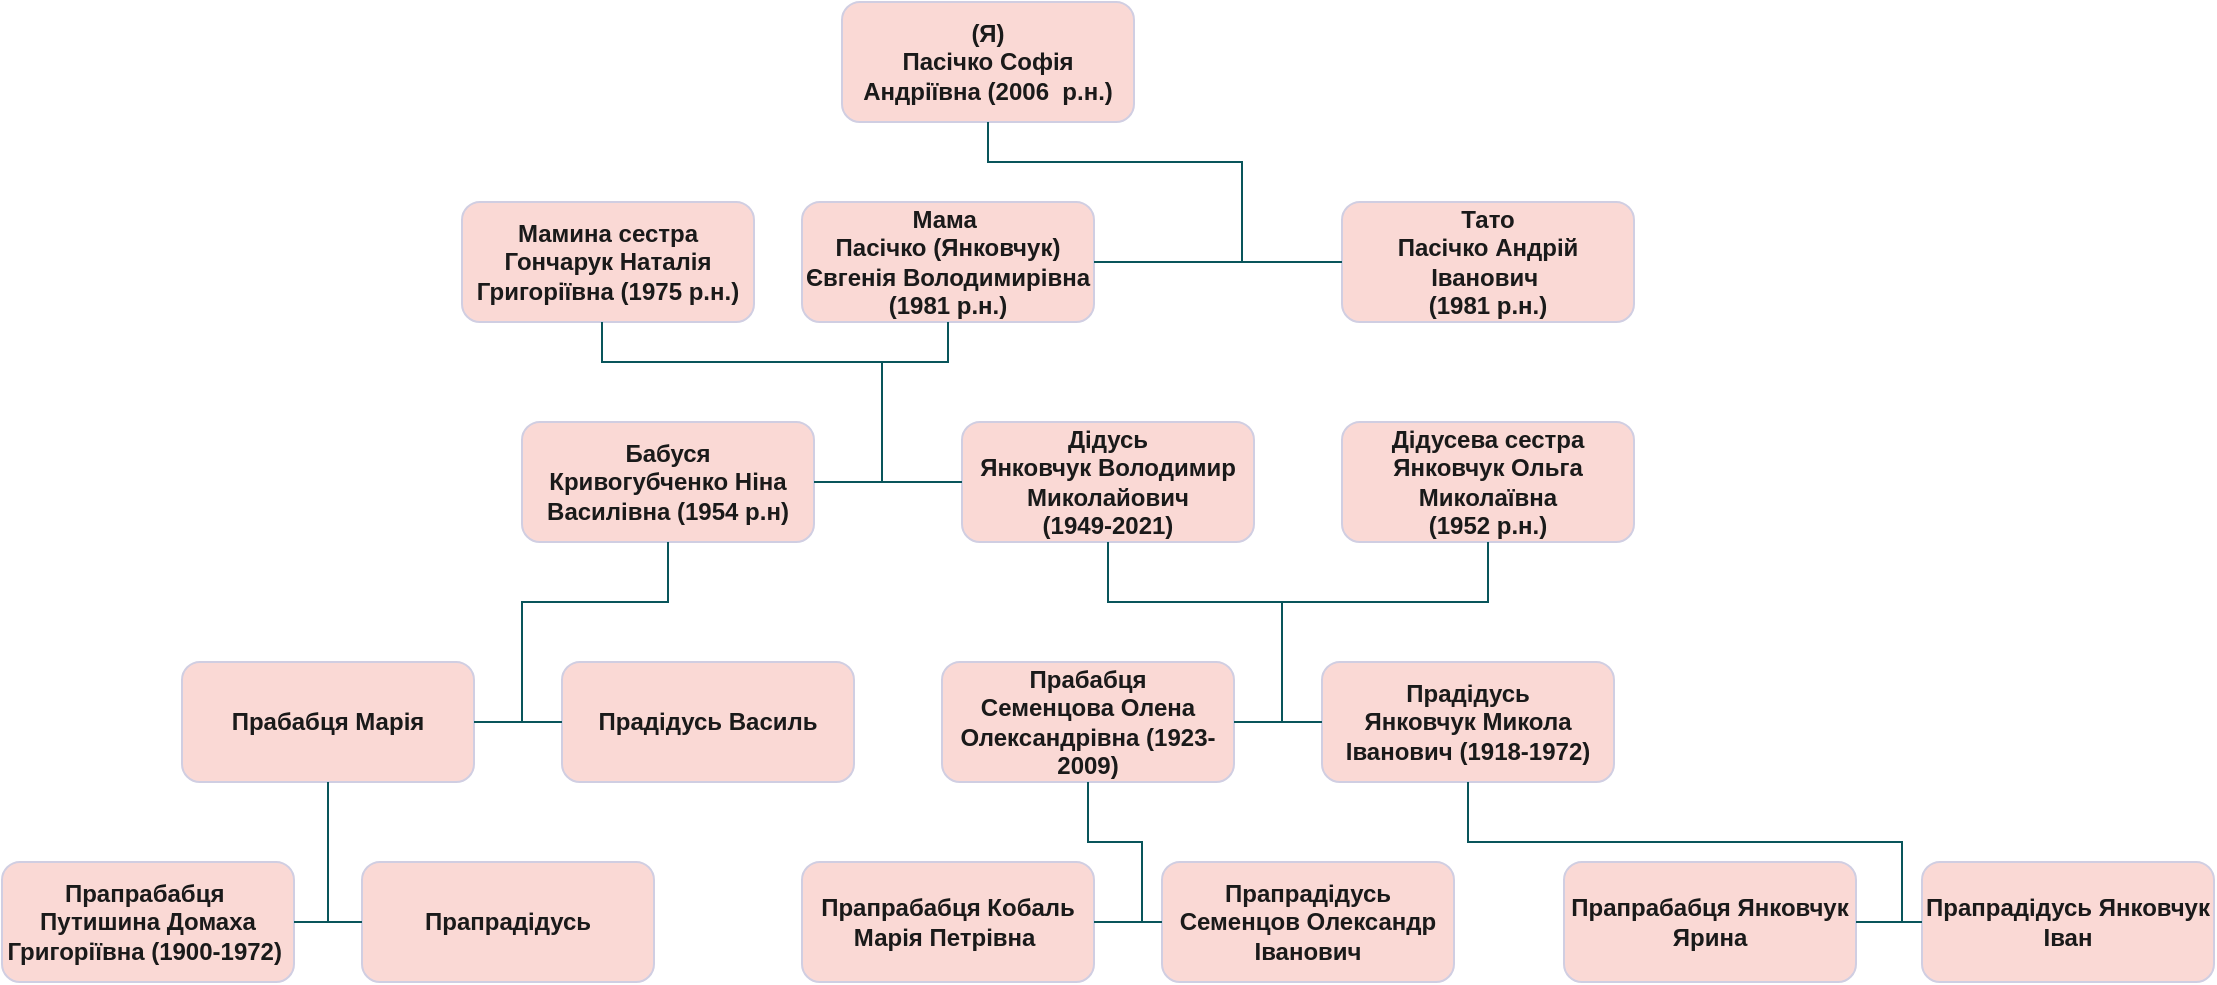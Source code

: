 <mxfile version="22.1.7" type="github">
  <diagram name="Сторінка-1" id="hBKNyw_i9zzFcSzgAf2W">
    <mxGraphModel dx="2227" dy="766" grid="1" gridSize="10" guides="1" tooltips="1" connect="1" arrows="1" fold="1" page="1" pageScale="1" pageWidth="827" pageHeight="1169" math="0" shadow="0">
      <root>
        <mxCell id="0" />
        <mxCell id="1" parent="0" />
        <mxCell id="rLDyrU-tx4LfPrTBMmk--1" value="&lt;b&gt;(Я)&lt;br&gt;Пасічко Софія Андріївна (2006&amp;nbsp; р.н.)&lt;/b&gt;" style="rounded=1;whiteSpace=wrap;html=1;fillColor=#FAD9D5;strokeColor=#D0CEE2;labelBackgroundColor=none;fontColor=#1A1A1A;" vertex="1" parent="1">
          <mxGeometry x="320" y="40" width="146" height="60" as="geometry" />
        </mxCell>
        <mxCell id="rLDyrU-tx4LfPrTBMmk--2" value="&lt;b&gt;Мама&amp;nbsp;&lt;br&gt;Пасічко (Янковчук) Євгенія Володимирівна (1981 р.н.)&lt;/b&gt;" style="rounded=1;whiteSpace=wrap;html=1;fillColor=#FAD9D5;strokeColor=#D0CEE2;labelBackgroundColor=none;fontColor=#1A1A1A;" vertex="1" parent="1">
          <mxGeometry x="300" y="140" width="146" height="60" as="geometry" />
        </mxCell>
        <mxCell id="rLDyrU-tx4LfPrTBMmk--3" value="&lt;b&gt;Мамина сестра&lt;br&gt;Гончарук Наталія Григоріївна (1975 р.н.)&lt;/b&gt;" style="rounded=1;whiteSpace=wrap;html=1;fillColor=#FAD9D5;strokeColor=#D0CEE2;labelBackgroundColor=none;fontColor=#1A1A1A;" vertex="1" parent="1">
          <mxGeometry x="130" y="140" width="146" height="60" as="geometry" />
        </mxCell>
        <mxCell id="rLDyrU-tx4LfPrTBMmk--4" value="&lt;b&gt;Тато&lt;br&gt;Пасічко Андрій Іванович&amp;nbsp;&lt;br&gt;(1981 р.н.)&lt;/b&gt;" style="rounded=1;whiteSpace=wrap;html=1;fillColor=#FAD9D5;strokeColor=#D0CEE2;labelBackgroundColor=none;fontColor=#1A1A1A;" vertex="1" parent="1">
          <mxGeometry x="570" y="140" width="146" height="60" as="geometry" />
        </mxCell>
        <mxCell id="rLDyrU-tx4LfPrTBMmk--6" value="&lt;b&gt;Дідусь&lt;br&gt;Янковчук Володимир Миколайович&lt;br&gt;(1949-2021)&lt;/b&gt;" style="rounded=1;whiteSpace=wrap;html=1;fillColor=#FAD9D5;strokeColor=#D0CEE2;labelBackgroundColor=none;fontColor=#1A1A1A;" vertex="1" parent="1">
          <mxGeometry x="380" y="250" width="146" height="60" as="geometry" />
        </mxCell>
        <mxCell id="rLDyrU-tx4LfPrTBMmk--7" value="&lt;b&gt;Бабуся&lt;br&gt;Кривогубченко Ніна Василівна (1954 р.н)&lt;/b&gt;" style="rounded=1;whiteSpace=wrap;html=1;fillColor=#FAD9D5;strokeColor=#D0CEE2;labelBackgroundColor=none;fontColor=#1A1A1A;" vertex="1" parent="1">
          <mxGeometry x="160" y="250" width="146" height="60" as="geometry" />
        </mxCell>
        <mxCell id="rLDyrU-tx4LfPrTBMmk--8" value="&lt;b&gt;Дідусева сестра&lt;br&gt;Янковчук Ольга Миколаївна&lt;br&gt;(1952 р.н.)&lt;/b&gt;" style="rounded=1;whiteSpace=wrap;html=1;fillColor=#FAD9D5;strokeColor=#D0CEE2;labelBackgroundColor=none;fontColor=#1A1A1A;" vertex="1" parent="1">
          <mxGeometry x="570" y="250" width="146" height="60" as="geometry" />
        </mxCell>
        <mxCell id="rLDyrU-tx4LfPrTBMmk--9" value="&lt;b&gt;Прабабця&lt;br&gt;Семенцова Олена Олександрівна (1923-2009)&lt;/b&gt;" style="rounded=1;whiteSpace=wrap;html=1;fillColor=#FAD9D5;strokeColor=#D0CEE2;labelBackgroundColor=none;fontColor=#1A1A1A;" vertex="1" parent="1">
          <mxGeometry x="370" y="370" width="146" height="60" as="geometry" />
        </mxCell>
        <mxCell id="rLDyrU-tx4LfPrTBMmk--10" value="&lt;b&gt;Прадідусь&lt;br&gt;Янковчук Микола Іванович (1918-1972)&lt;/b&gt;" style="rounded=1;whiteSpace=wrap;html=1;fillColor=#FAD9D5;strokeColor=#D0CEE2;labelBackgroundColor=none;fontColor=#1A1A1A;" vertex="1" parent="1">
          <mxGeometry x="560" y="370" width="146" height="60" as="geometry" />
        </mxCell>
        <mxCell id="rLDyrU-tx4LfPrTBMmk--18" value="" style="endArrow=none;html=1;rounded=0;strokeColor=#09555B;fontColor=#1A1A1A;exitX=1;exitY=0.5;exitDx=0;exitDy=0;entryX=0;entryY=0.5;entryDx=0;entryDy=0;" edge="1" parent="1" source="rLDyrU-tx4LfPrTBMmk--2" target="rLDyrU-tx4LfPrTBMmk--4">
          <mxGeometry width="50" height="50" relative="1" as="geometry">
            <mxPoint x="660" y="300" as="sourcePoint" />
            <mxPoint x="710" y="250" as="targetPoint" />
          </mxGeometry>
        </mxCell>
        <mxCell id="rLDyrU-tx4LfPrTBMmk--19" value="" style="endArrow=none;html=1;rounded=0;strokeColor=#09555B;fontColor=#1A1A1A;exitX=0.5;exitY=1;exitDx=0;exitDy=0;" edge="1" parent="1" source="rLDyrU-tx4LfPrTBMmk--1">
          <mxGeometry width="50" height="50" relative="1" as="geometry">
            <mxPoint x="660" y="300" as="sourcePoint" />
            <mxPoint x="520" y="170" as="targetPoint" />
            <Array as="points">
              <mxPoint x="393" y="120" />
              <mxPoint x="520" y="120" />
            </Array>
          </mxGeometry>
        </mxCell>
        <mxCell id="rLDyrU-tx4LfPrTBMmk--21" value="" style="endArrow=none;html=1;rounded=0;strokeColor=#09555B;fontColor=#1A1A1A;exitX=1;exitY=0.5;exitDx=0;exitDy=0;entryX=0;entryY=0.5;entryDx=0;entryDy=0;" edge="1" parent="1" source="rLDyrU-tx4LfPrTBMmk--7" target="rLDyrU-tx4LfPrTBMmk--6">
          <mxGeometry width="50" height="50" relative="1" as="geometry">
            <mxPoint x="550" y="340" as="sourcePoint" />
            <mxPoint x="600" y="290" as="targetPoint" />
          </mxGeometry>
        </mxCell>
        <mxCell id="rLDyrU-tx4LfPrTBMmk--23" value="" style="endArrow=none;html=1;rounded=0;strokeColor=#09555B;fontColor=#1A1A1A;entryX=0.5;entryY=1;entryDx=0;entryDy=0;" edge="1" parent="1" target="rLDyrU-tx4LfPrTBMmk--2">
          <mxGeometry width="50" height="50" relative="1" as="geometry">
            <mxPoint x="200" y="200" as="sourcePoint" />
            <mxPoint x="370" y="240.0" as="targetPoint" />
            <Array as="points">
              <mxPoint x="200" y="220" />
              <mxPoint x="220" y="220" />
              <mxPoint x="307" y="220" />
              <mxPoint x="373" y="220" />
            </Array>
          </mxGeometry>
        </mxCell>
        <mxCell id="rLDyrU-tx4LfPrTBMmk--26" value="" style="endArrow=none;html=1;rounded=0;strokeColor=#09555B;fontColor=#1A1A1A;exitX=1;exitY=0.5;exitDx=0;exitDy=0;entryX=0;entryY=0.5;entryDx=0;entryDy=0;" edge="1" parent="1" source="rLDyrU-tx4LfPrTBMmk--9" target="rLDyrU-tx4LfPrTBMmk--10">
          <mxGeometry width="50" height="50" relative="1" as="geometry">
            <mxPoint x="580" y="500" as="sourcePoint" />
            <mxPoint x="630" y="450" as="targetPoint" />
          </mxGeometry>
        </mxCell>
        <mxCell id="rLDyrU-tx4LfPrTBMmk--27" value="" style="endArrow=none;html=1;rounded=0;strokeColor=#09555B;fontColor=#1A1A1A;exitX=0.5;exitY=1;exitDx=0;exitDy=0;entryX=0.5;entryY=1;entryDx=0;entryDy=0;shadow=0;" edge="1" parent="1" source="rLDyrU-tx4LfPrTBMmk--8" target="rLDyrU-tx4LfPrTBMmk--6">
          <mxGeometry width="50" height="50" relative="1" as="geometry">
            <mxPoint x="470" y="460" as="sourcePoint" />
            <mxPoint x="280" y="460" as="targetPoint" />
            <Array as="points">
              <mxPoint x="643" y="340" />
              <mxPoint x="540" y="340" />
              <mxPoint x="453" y="340" />
            </Array>
          </mxGeometry>
        </mxCell>
        <mxCell id="rLDyrU-tx4LfPrTBMmk--28" value="" style="endArrow=none;html=1;rounded=0;strokeColor=#09555B;fontColor=#1A1A1A;" edge="1" parent="1">
          <mxGeometry width="50" height="50" relative="1" as="geometry">
            <mxPoint x="540" y="400" as="sourcePoint" />
            <mxPoint x="540" y="340" as="targetPoint" />
          </mxGeometry>
        </mxCell>
        <mxCell id="rLDyrU-tx4LfPrTBMmk--29" value="" style="endArrow=none;html=1;rounded=0;strokeColor=#09555B;fontColor=#1A1A1A;" edge="1" parent="1">
          <mxGeometry width="50" height="50" relative="1" as="geometry">
            <mxPoint x="340" y="280" as="sourcePoint" />
            <mxPoint x="340" y="220" as="targetPoint" />
          </mxGeometry>
        </mxCell>
        <mxCell id="rLDyrU-tx4LfPrTBMmk--30" value="&lt;b&gt;Прапрабабця Кобаль Марія Петрівна&amp;nbsp;&lt;/b&gt;" style="rounded=1;whiteSpace=wrap;html=1;fillColor=#FAD9D5;strokeColor=#D0CEE2;labelBackgroundColor=none;fontColor=#1A1A1A;" vertex="1" parent="1">
          <mxGeometry x="300" y="470" width="146" height="60" as="geometry" />
        </mxCell>
        <mxCell id="rLDyrU-tx4LfPrTBMmk--31" value="&lt;b&gt;Прапрадідусь Семенцов Олександр Іванович&lt;/b&gt;" style="rounded=1;whiteSpace=wrap;html=1;fillColor=#FAD9D5;strokeColor=#D0CEE2;labelBackgroundColor=none;fontColor=#1A1A1A;" vertex="1" parent="1">
          <mxGeometry x="480" y="470" width="146" height="60" as="geometry" />
        </mxCell>
        <mxCell id="rLDyrU-tx4LfPrTBMmk--32" value="" style="endArrow=none;html=1;rounded=0;strokeColor=#09555B;fontColor=#1A1A1A;exitX=1;exitY=0.5;exitDx=0;exitDy=0;entryX=0;entryY=0.5;entryDx=0;entryDy=0;" edge="1" parent="1" source="rLDyrU-tx4LfPrTBMmk--30" target="rLDyrU-tx4LfPrTBMmk--31">
          <mxGeometry width="50" height="50" relative="1" as="geometry">
            <mxPoint x="550" y="430" as="sourcePoint" />
            <mxPoint x="600" y="380" as="targetPoint" />
          </mxGeometry>
        </mxCell>
        <mxCell id="rLDyrU-tx4LfPrTBMmk--36" value="" style="endArrow=none;html=1;rounded=0;strokeColor=#09555B;fontColor=#1A1A1A;entryX=0.5;entryY=1;entryDx=0;entryDy=0;" edge="1" parent="1" target="rLDyrU-tx4LfPrTBMmk--9">
          <mxGeometry width="50" height="50" relative="1" as="geometry">
            <mxPoint x="470" y="500" as="sourcePoint" />
            <mxPoint x="600" y="470" as="targetPoint" />
            <Array as="points">
              <mxPoint x="470" y="460" />
              <mxPoint x="443" y="460" />
            </Array>
          </mxGeometry>
        </mxCell>
        <mxCell id="rLDyrU-tx4LfPrTBMmk--37" value="&lt;b&gt;Прапрабабця Янковчук Ярина&lt;/b&gt;" style="rounded=1;whiteSpace=wrap;html=1;fillColor=#FAD9D5;strokeColor=#D0CEE2;labelBackgroundColor=none;fontColor=#1A1A1A;" vertex="1" parent="1">
          <mxGeometry x="681" y="470" width="146" height="60" as="geometry" />
        </mxCell>
        <mxCell id="rLDyrU-tx4LfPrTBMmk--38" value="&lt;b&gt;Прапрадідусь Янковчук Іван&lt;/b&gt;" style="rounded=1;whiteSpace=wrap;html=1;fillColor=#FAD9D5;strokeColor=#D0CEE2;labelBackgroundColor=none;fontColor=#1A1A1A;" vertex="1" parent="1">
          <mxGeometry x="860" y="470" width="146" height="60" as="geometry" />
        </mxCell>
        <mxCell id="rLDyrU-tx4LfPrTBMmk--39" value="" style="endArrow=none;html=1;rounded=0;strokeColor=#09555B;fontColor=#1A1A1A;entryX=0;entryY=0.5;entryDx=0;entryDy=0;exitX=1;exitY=0.5;exitDx=0;exitDy=0;" edge="1" parent="1" source="rLDyrU-tx4LfPrTBMmk--37" target="rLDyrU-tx4LfPrTBMmk--38">
          <mxGeometry width="50" height="50" relative="1" as="geometry">
            <mxPoint x="780" y="490" as="sourcePoint" />
            <mxPoint x="830" y="440" as="targetPoint" />
          </mxGeometry>
        </mxCell>
        <mxCell id="rLDyrU-tx4LfPrTBMmk--40" value="" style="endArrow=none;html=1;rounded=0;strokeColor=#09555B;fontColor=#1A1A1A;entryX=0.5;entryY=1;entryDx=0;entryDy=0;" edge="1" parent="1" target="rLDyrU-tx4LfPrTBMmk--10">
          <mxGeometry width="50" height="50" relative="1" as="geometry">
            <mxPoint x="850" y="500" as="sourcePoint" />
            <mxPoint x="830" y="440" as="targetPoint" />
            <Array as="points">
              <mxPoint x="850" y="460" />
              <mxPoint x="633" y="460" />
            </Array>
          </mxGeometry>
        </mxCell>
        <mxCell id="rLDyrU-tx4LfPrTBMmk--44" value="&lt;b&gt;Прабабця Марія&lt;/b&gt;" style="rounded=1;whiteSpace=wrap;html=1;fillColor=#FAD9D5;strokeColor=#D0CEE2;labelBackgroundColor=none;fontColor=#1A1A1A;" vertex="1" parent="1">
          <mxGeometry x="-10" y="370" width="146" height="60" as="geometry" />
        </mxCell>
        <mxCell id="rLDyrU-tx4LfPrTBMmk--45" value="&lt;b&gt;Прадідусь Василь&lt;/b&gt;" style="rounded=1;whiteSpace=wrap;html=1;fillColor=#FAD9D5;strokeColor=#D0CEE2;labelBackgroundColor=none;fontColor=#1A1A1A;" vertex="1" parent="1">
          <mxGeometry x="180" y="370" width="146" height="60" as="geometry" />
        </mxCell>
        <mxCell id="rLDyrU-tx4LfPrTBMmk--46" value="&lt;b&gt;Прапрабабця&amp;nbsp;&lt;br&gt;Путишина Домаха Григоріївна (1900-1972)&lt;/b&gt;&amp;nbsp;&lt;b&gt;&lt;br&gt;&lt;/b&gt;" style="rounded=1;whiteSpace=wrap;html=1;fillColor=#FAD9D5;strokeColor=#D0CEE2;labelBackgroundColor=none;fontColor=#1A1A1A;" vertex="1" parent="1">
          <mxGeometry x="-100" y="470" width="146" height="60" as="geometry" />
        </mxCell>
        <mxCell id="rLDyrU-tx4LfPrTBMmk--47" value="&lt;b&gt;Прапрадідусь&lt;/b&gt;" style="rounded=1;whiteSpace=wrap;html=1;fillColor=#FAD9D5;strokeColor=#D0CEE2;labelBackgroundColor=none;fontColor=#1A1A1A;" vertex="1" parent="1">
          <mxGeometry x="80" y="470" width="146" height="60" as="geometry" />
        </mxCell>
        <mxCell id="rLDyrU-tx4LfPrTBMmk--48" value="" style="endArrow=none;html=1;rounded=0;strokeColor=#09555B;fontColor=#1A1A1A;exitX=1;exitY=0.5;exitDx=0;exitDy=0;entryX=0;entryY=0.5;entryDx=0;entryDy=0;" edge="1" parent="1" source="rLDyrU-tx4LfPrTBMmk--46" target="rLDyrU-tx4LfPrTBMmk--47">
          <mxGeometry width="50" height="50" relative="1" as="geometry">
            <mxPoint x="290" y="480" as="sourcePoint" />
            <mxPoint x="110" y="490" as="targetPoint" />
          </mxGeometry>
        </mxCell>
        <mxCell id="rLDyrU-tx4LfPrTBMmk--49" value="" style="endArrow=none;html=1;rounded=0;strokeColor=#09555B;fontColor=#1A1A1A;entryX=0.5;entryY=1;entryDx=0;entryDy=0;" edge="1" parent="1" target="rLDyrU-tx4LfPrTBMmk--44">
          <mxGeometry width="50" height="50" relative="1" as="geometry">
            <mxPoint x="63" y="500" as="sourcePoint" />
            <mxPoint x="340" y="430" as="targetPoint" />
          </mxGeometry>
        </mxCell>
        <mxCell id="rLDyrU-tx4LfPrTBMmk--50" value="" style="endArrow=none;html=1;rounded=0;strokeColor=#09555B;fontColor=#1A1A1A;exitX=1;exitY=0.5;exitDx=0;exitDy=0;entryX=0;entryY=0.5;entryDx=0;entryDy=0;" edge="1" parent="1" source="rLDyrU-tx4LfPrTBMmk--44" target="rLDyrU-tx4LfPrTBMmk--45">
          <mxGeometry width="50" height="50" relative="1" as="geometry">
            <mxPoint x="290" y="480" as="sourcePoint" />
            <mxPoint x="340" y="430" as="targetPoint" />
          </mxGeometry>
        </mxCell>
        <mxCell id="rLDyrU-tx4LfPrTBMmk--51" value="" style="endArrow=none;html=1;rounded=0;strokeColor=#09555B;fontColor=#1A1A1A;entryX=0.5;entryY=1;entryDx=0;entryDy=0;" edge="1" parent="1" target="rLDyrU-tx4LfPrTBMmk--7">
          <mxGeometry width="50" height="50" relative="1" as="geometry">
            <mxPoint x="160" y="400" as="sourcePoint" />
            <mxPoint x="340" y="430" as="targetPoint" />
            <Array as="points">
              <mxPoint x="160" y="340" />
              <mxPoint x="233" y="340" />
            </Array>
          </mxGeometry>
        </mxCell>
      </root>
    </mxGraphModel>
  </diagram>
</mxfile>
